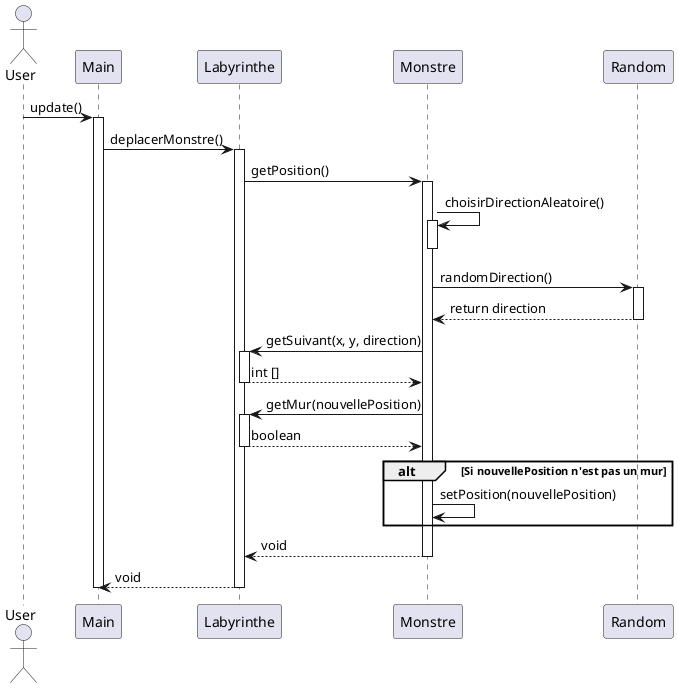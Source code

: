 @startuml
actor User
participant Main
participant Labyrinthe
participant Monstre
participant Random

User -> Main: update()
activate Main
Main -> Labyrinthe: deplacerMonstre()
activate Labyrinthe
Labyrinthe -> Monstre: getPosition()
activate Monstre
Monstre -> Monstre: choisirDirectionAleatoire()
activate Monstre
deactivate Monstre
Monstre -> Random: randomDirection()
activate Random
Random --> Monstre: return direction
deactivate Random
Monstre -> Labyrinthe: getSuivant(x, y, direction)
activate Labyrinthe
Labyrinthe --> Monstre : int []
deactivate Labyrinthe
Monstre -> Labyrinthe: getMur(nouvellePosition)
activate Labyrinthe
Labyrinthe --> Monstre : boolean
deactivate Labyrinthe
alt Si nouvellePosition n'est pas un mur
    Monstre -> Monstre: setPosition(nouvellePosition)
end
Monstre --> Labyrinthe : void
deactivate Monstre
Labyrinthe --> Main : void
deactivate Labyrinthe
deactivate Main
@enduml